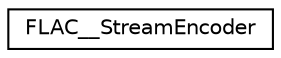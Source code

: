 digraph "Graphical Class Hierarchy"
{
 // LATEX_PDF_SIZE
  edge [fontname="Helvetica",fontsize="10",labelfontname="Helvetica",labelfontsize="10"];
  node [fontname="Helvetica",fontsize="10",shape=record];
  rankdir="LR";
  Node0 [label="FLAC__StreamEncoder",height=0.2,width=0.4,color="black", fillcolor="white", style="filled",URL="$d1/d3d/structFLAC____StreamEncoder.html",tooltip=" "];
}
